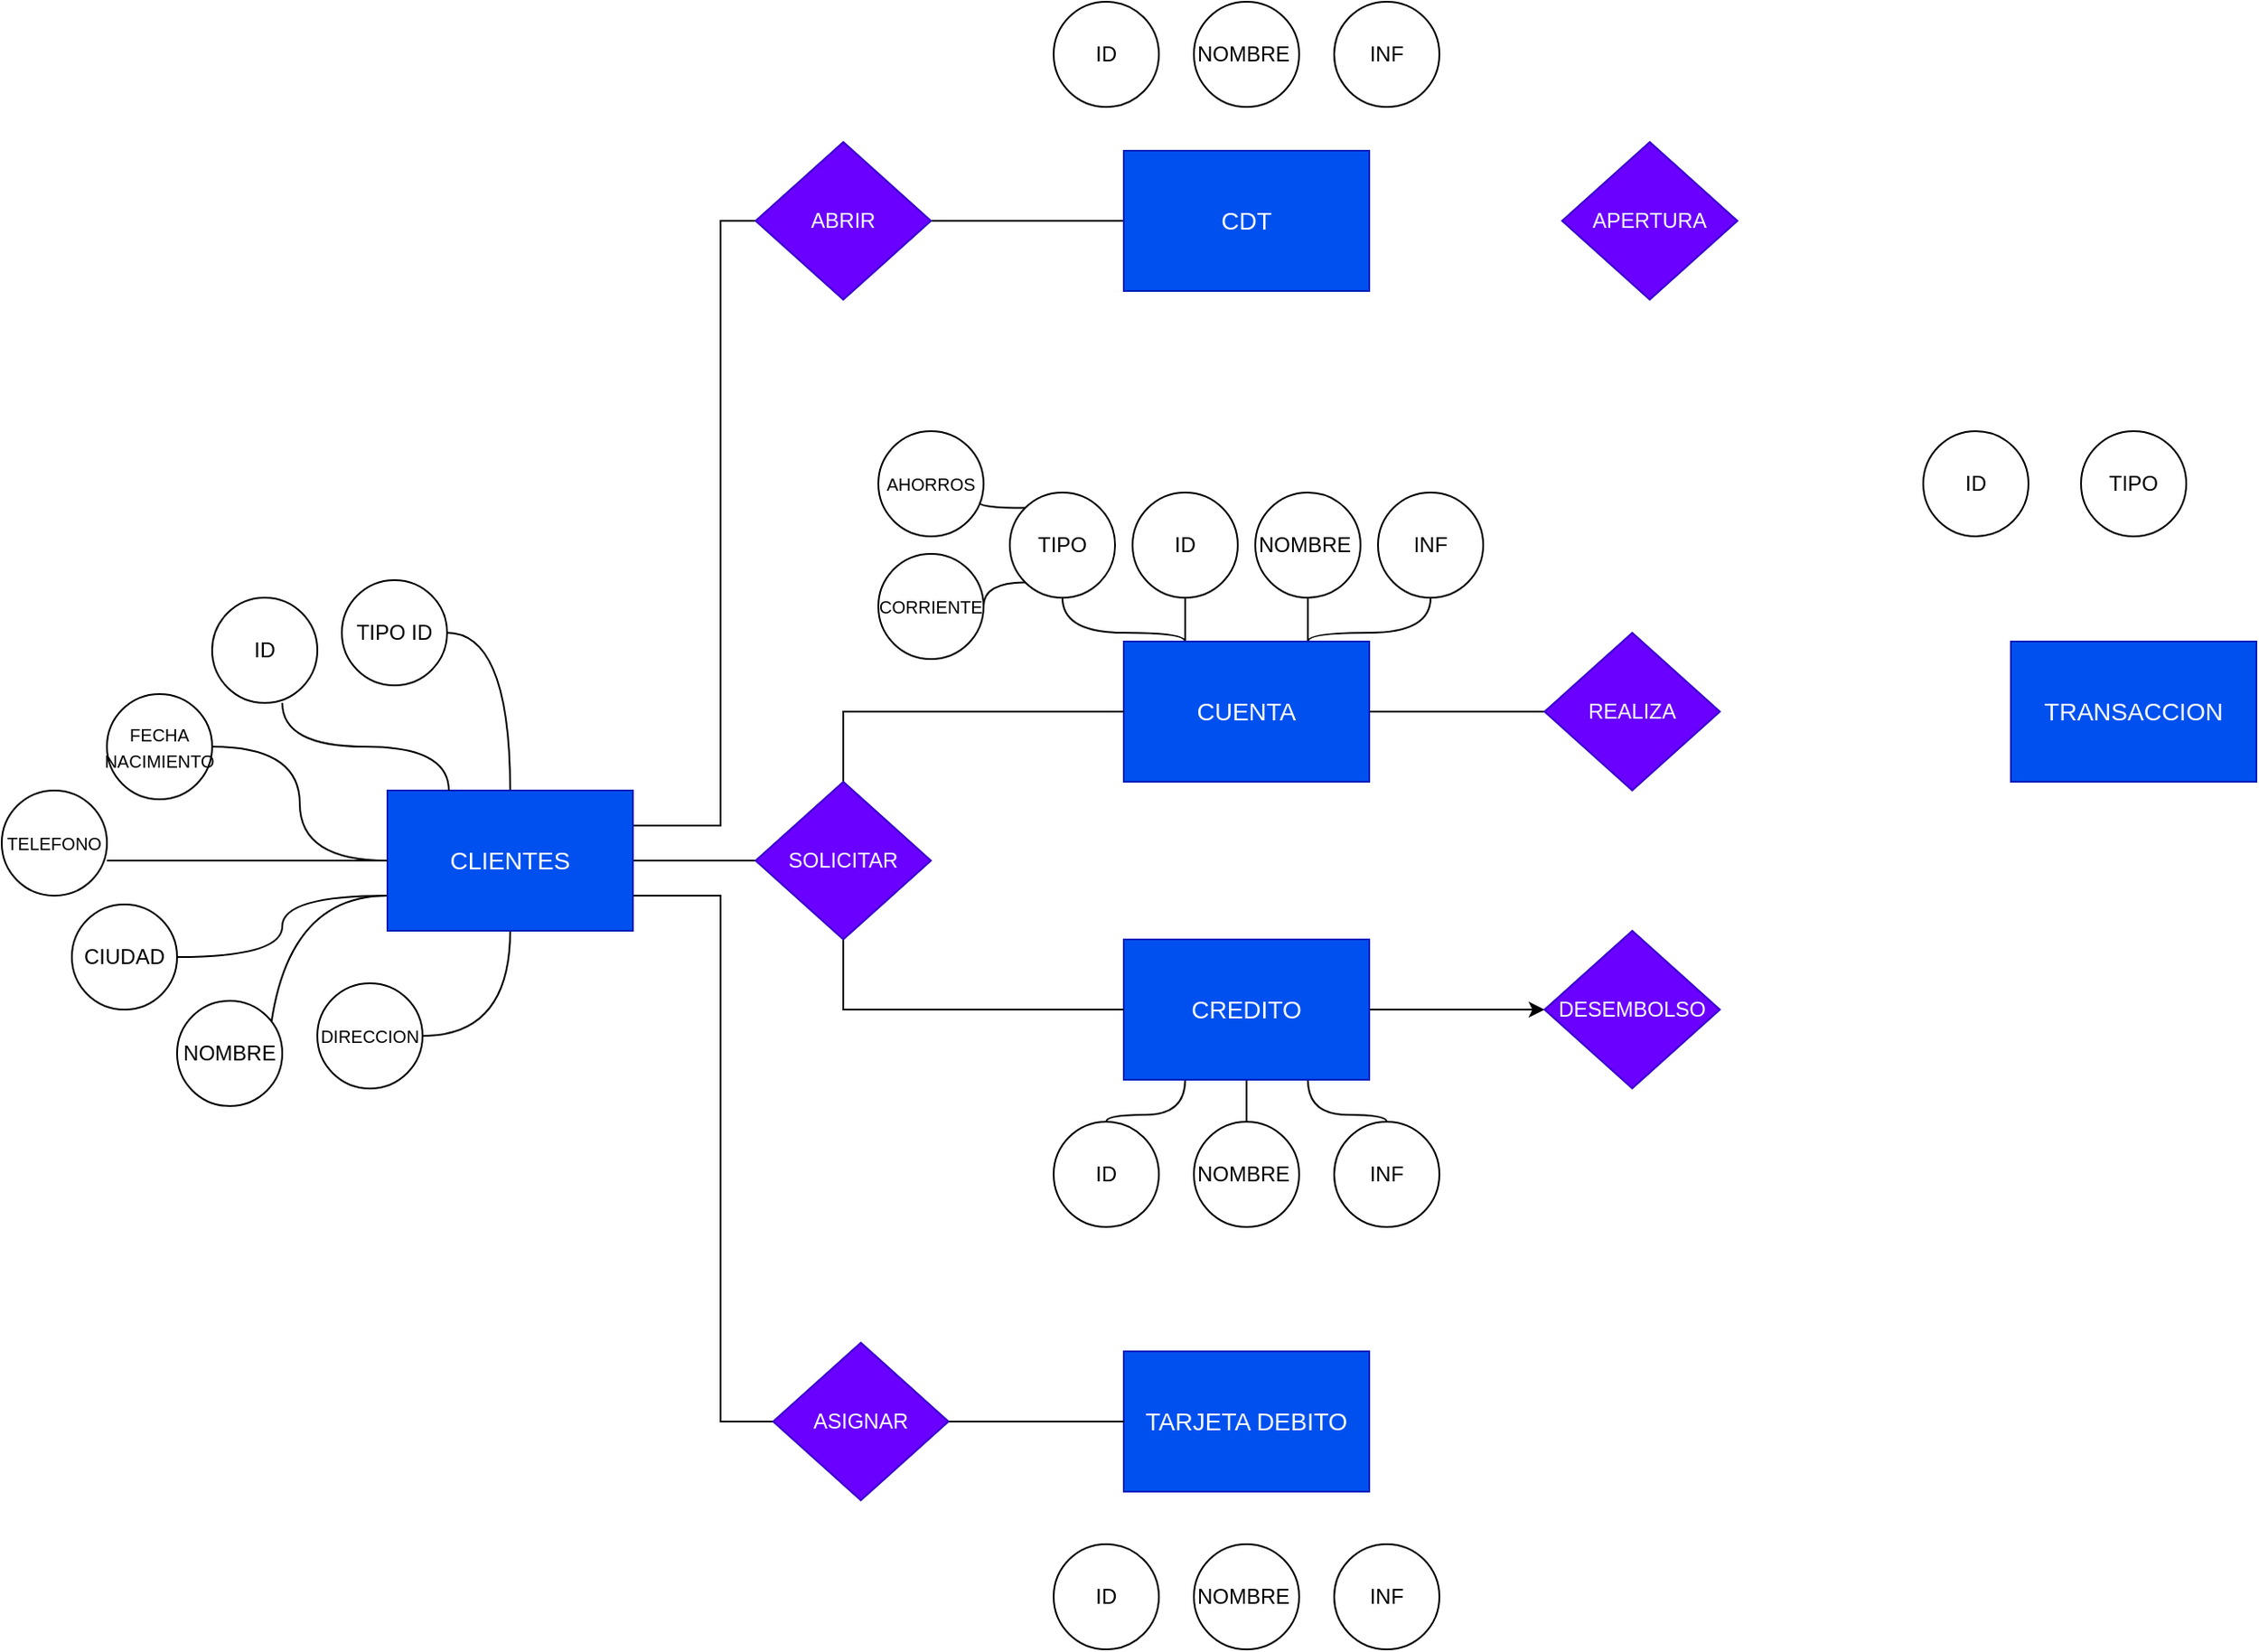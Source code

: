<mxfile version="27.1.6">
  <diagram name="Página-1" id="VmD-yL4hsFWsiunB92W7">
    <mxGraphModel dx="2194" dy="1226" grid="1" gridSize="10" guides="1" tooltips="1" connect="1" arrows="1" fold="1" page="1" pageScale="1" pageWidth="827" pageHeight="1169" background="none" math="0" shadow="0">
      <root>
        <mxCell id="0" />
        <mxCell id="1" parent="0" />
        <mxCell id="uigy-FgtRVpShGd_WQau-39" style="edgeStyle=orthogonalEdgeStyle;rounded=0;orthogonalLoop=1;jettySize=auto;html=1;exitX=0.5;exitY=0;exitDx=0;exitDy=0;entryX=1;entryY=0.5;entryDx=0;entryDy=0;endArrow=none;startFill=0;curved=1;" edge="1" parent="1" source="uigy-FgtRVpShGd_WQau-1" target="uigy-FgtRVpShGd_WQau-33">
          <mxGeometry relative="1" as="geometry" />
        </mxCell>
        <mxCell id="uigy-FgtRVpShGd_WQau-42" style="edgeStyle=orthogonalEdgeStyle;rounded=0;orthogonalLoop=1;jettySize=auto;html=1;exitX=0;exitY=0.75;exitDx=0;exitDy=0;entryX=1;entryY=1;entryDx=0;entryDy=0;endArrow=none;startFill=0;curved=1;" edge="1" parent="1" source="uigy-FgtRVpShGd_WQau-1" target="uigy-FgtRVpShGd_WQau-34">
          <mxGeometry relative="1" as="geometry" />
        </mxCell>
        <mxCell id="uigy-FgtRVpShGd_WQau-45" style="edgeStyle=orthogonalEdgeStyle;rounded=0;orthogonalLoop=1;jettySize=auto;html=1;entryX=1;entryY=0.5;entryDx=0;entryDy=0;endArrow=none;startFill=0;curved=1;" edge="1" parent="1" source="uigy-FgtRVpShGd_WQau-1" target="uigy-FgtRVpShGd_WQau-38">
          <mxGeometry relative="1" as="geometry" />
        </mxCell>
        <mxCell id="uigy-FgtRVpShGd_WQau-81" style="edgeStyle=orthogonalEdgeStyle;rounded=0;orthogonalLoop=1;jettySize=auto;html=1;exitX=1;exitY=0.25;exitDx=0;exitDy=0;entryX=0;entryY=0.5;entryDx=0;entryDy=0;endArrow=none;startFill=0;" edge="1" parent="1" source="uigy-FgtRVpShGd_WQau-1" target="uigy-FgtRVpShGd_WQau-30">
          <mxGeometry relative="1" as="geometry">
            <Array as="points">
              <mxPoint x="480" y="940" />
              <mxPoint x="480" y="595" />
            </Array>
          </mxGeometry>
        </mxCell>
        <mxCell id="uigy-FgtRVpShGd_WQau-155" style="edgeStyle=orthogonalEdgeStyle;rounded=0;orthogonalLoop=1;jettySize=auto;html=1;exitX=0;exitY=0.75;exitDx=0;exitDy=0;entryX=1;entryY=0.5;entryDx=0;entryDy=0;endArrow=none;startFill=0;curved=1;" edge="1" parent="1" source="uigy-FgtRVpShGd_WQau-1" target="uigy-FgtRVpShGd_WQau-37">
          <mxGeometry relative="1" as="geometry" />
        </mxCell>
        <mxCell id="uigy-FgtRVpShGd_WQau-168" style="edgeStyle=orthogonalEdgeStyle;rounded=0;orthogonalLoop=1;jettySize=auto;html=1;entryX=1;entryY=0.5;entryDx=0;entryDy=0;endArrow=none;startFill=0;curved=1;" edge="1" parent="1" source="uigy-FgtRVpShGd_WQau-1" target="uigy-FgtRVpShGd_WQau-35">
          <mxGeometry relative="1" as="geometry" />
        </mxCell>
        <mxCell id="uigy-FgtRVpShGd_WQau-169" style="edgeStyle=orthogonalEdgeStyle;rounded=0;orthogonalLoop=1;jettySize=auto;html=1;entryX=0;entryY=0.5;entryDx=0;entryDy=0;endArrow=none;startFill=0;" edge="1" parent="1" source="uigy-FgtRVpShGd_WQau-1" target="uigy-FgtRVpShGd_WQau-163">
          <mxGeometry relative="1" as="geometry">
            <Array as="points">
              <mxPoint x="470" y="960" />
              <mxPoint x="470" y="960" />
            </Array>
          </mxGeometry>
        </mxCell>
        <mxCell id="uigy-FgtRVpShGd_WQau-178" style="edgeStyle=orthogonalEdgeStyle;rounded=0;orthogonalLoop=1;jettySize=auto;html=1;exitX=1;exitY=0.75;exitDx=0;exitDy=0;entryX=0;entryY=0.5;entryDx=0;entryDy=0;endArrow=none;startFill=0;" edge="1" parent="1" source="uigy-FgtRVpShGd_WQau-1" target="uigy-FgtRVpShGd_WQau-164">
          <mxGeometry relative="1" as="geometry">
            <Array as="points">
              <mxPoint x="480" y="980" />
              <mxPoint x="480" y="1280" />
            </Array>
          </mxGeometry>
        </mxCell>
        <mxCell id="uigy-FgtRVpShGd_WQau-1" value="&lt;font style=&quot;font-size: 14px;&quot;&gt;CLIENTES&lt;/font&gt;" style="rounded=0;whiteSpace=wrap;html=1;fillColor=#0050ef;fontColor=#ffffff;strokeColor=#001DBC;" vertex="1" parent="1">
          <mxGeometry x="290" y="920" width="140" height="80" as="geometry" />
        </mxCell>
        <mxCell id="uigy-FgtRVpShGd_WQau-10" value="NOMBRE&amp;nbsp;" style="ellipse;whiteSpace=wrap;html=1;" vertex="1" parent="1">
          <mxGeometry x="750" y="470" width="60" height="60" as="geometry" />
        </mxCell>
        <mxCell id="uigy-FgtRVpShGd_WQau-12" value="ID" style="ellipse;whiteSpace=wrap;html=1;" vertex="1" parent="1">
          <mxGeometry x="670" y="470" width="60" height="60" as="geometry" />
        </mxCell>
        <mxCell id="uigy-FgtRVpShGd_WQau-13" value="INF" style="ellipse;whiteSpace=wrap;html=1;" vertex="1" parent="1">
          <mxGeometry x="830" y="470" width="60" height="60" as="geometry" />
        </mxCell>
        <mxCell id="uigy-FgtRVpShGd_WQau-173" style="edgeStyle=orthogonalEdgeStyle;rounded=0;orthogonalLoop=1;jettySize=auto;html=1;entryX=0;entryY=0.5;entryDx=0;entryDy=0;endArrow=none;startFill=0;" edge="1" parent="1" source="uigy-FgtRVpShGd_WQau-30" target="uigy-FgtRVpShGd_WQau-161">
          <mxGeometry relative="1" as="geometry" />
        </mxCell>
        <mxCell id="uigy-FgtRVpShGd_WQau-30" value="ABRIR" style="rhombus;whiteSpace=wrap;html=1;fillColor=#6a00ff;fontColor=#ffffff;strokeColor=#3700CC;" vertex="1" parent="1">
          <mxGeometry x="500" y="550" width="100" height="90" as="geometry" />
        </mxCell>
        <mxCell id="uigy-FgtRVpShGd_WQau-32" value="ID" style="ellipse;whiteSpace=wrap;html=1;" vertex="1" parent="1">
          <mxGeometry x="190" y="810" width="60" height="60" as="geometry" />
        </mxCell>
        <mxCell id="uigy-FgtRVpShGd_WQau-33" value="TIPO ID" style="ellipse;whiteSpace=wrap;html=1;" vertex="1" parent="1">
          <mxGeometry x="264" y="800" width="60" height="60" as="geometry" />
        </mxCell>
        <mxCell id="uigy-FgtRVpShGd_WQau-34" value="NOMBRE" style="ellipse;whiteSpace=wrap;html=1;" vertex="1" parent="1">
          <mxGeometry x="170" y="1040" width="60" height="60" as="geometry" />
        </mxCell>
        <mxCell id="uigy-FgtRVpShGd_WQau-35" value="&lt;font style=&quot;font-size: 10px;&quot;&gt;DIRECCION&lt;/font&gt;" style="ellipse;whiteSpace=wrap;html=1;" vertex="1" parent="1">
          <mxGeometry x="250" y="1030" width="60" height="60" as="geometry" />
        </mxCell>
        <mxCell id="uigy-FgtRVpShGd_WQau-36" value="&lt;font style=&quot;font-size: 10px;&quot;&gt;TELEFONO&lt;/font&gt;" style="ellipse;whiteSpace=wrap;html=1;" vertex="1" parent="1">
          <mxGeometry x="70" y="920" width="60" height="60" as="geometry" />
        </mxCell>
        <mxCell id="uigy-FgtRVpShGd_WQau-37" value="CIUDAD" style="ellipse;whiteSpace=wrap;html=1;" vertex="1" parent="1">
          <mxGeometry x="110" y="985" width="60" height="60" as="geometry" />
        </mxCell>
        <mxCell id="uigy-FgtRVpShGd_WQau-38" value="&lt;font style=&quot;font-size: 10px;&quot;&gt;FECHA NACIMIENTO&lt;/font&gt;" style="ellipse;whiteSpace=wrap;html=1;" vertex="1" parent="1">
          <mxGeometry x="130" y="865" width="60" height="60" as="geometry" />
        </mxCell>
        <mxCell id="uigy-FgtRVpShGd_WQau-40" style="edgeStyle=orthogonalEdgeStyle;rounded=0;orthogonalLoop=1;jettySize=auto;html=1;exitX=0.25;exitY=0;exitDx=0;exitDy=0;entryX=0.667;entryY=1;entryDx=0;entryDy=0;entryPerimeter=0;endArrow=none;startFill=0;curved=1;" edge="1" parent="1" source="uigy-FgtRVpShGd_WQau-1" target="uigy-FgtRVpShGd_WQau-32">
          <mxGeometry relative="1" as="geometry" />
        </mxCell>
        <mxCell id="uigy-FgtRVpShGd_WQau-41" style="edgeStyle=orthogonalEdgeStyle;rounded=0;orthogonalLoop=1;jettySize=auto;html=1;exitX=0;exitY=0.5;exitDx=0;exitDy=0;entryX=1;entryY=0.667;entryDx=0;entryDy=0;entryPerimeter=0;endArrow=none;startFill=0;curved=1;" edge="1" parent="1" source="uigy-FgtRVpShGd_WQau-1" target="uigy-FgtRVpShGd_WQau-36">
          <mxGeometry relative="1" as="geometry" />
        </mxCell>
        <mxCell id="uigy-FgtRVpShGd_WQau-48" value="NOMBRE&amp;nbsp;" style="ellipse;whiteSpace=wrap;html=1;" vertex="1" parent="1">
          <mxGeometry x="785" y="750" width="60" height="60" as="geometry" />
        </mxCell>
        <mxCell id="uigy-FgtRVpShGd_WQau-49" value="ID" style="ellipse;whiteSpace=wrap;html=1;" vertex="1" parent="1">
          <mxGeometry x="715" y="750" width="60" height="60" as="geometry" />
        </mxCell>
        <mxCell id="uigy-FgtRVpShGd_WQau-50" value="INF" style="ellipse;whiteSpace=wrap;html=1;" vertex="1" parent="1">
          <mxGeometry x="855" y="750" width="60" height="60" as="geometry" />
        </mxCell>
        <mxCell id="uigy-FgtRVpShGd_WQau-53" value="NOMBRE&amp;nbsp;" style="ellipse;whiteSpace=wrap;html=1;" vertex="1" parent="1">
          <mxGeometry x="750" y="1109" width="60" height="60" as="geometry" />
        </mxCell>
        <mxCell id="uigy-FgtRVpShGd_WQau-54" value="ID" style="ellipse;whiteSpace=wrap;html=1;" vertex="1" parent="1">
          <mxGeometry x="670" y="1109" width="60" height="60" as="geometry" />
        </mxCell>
        <mxCell id="uigy-FgtRVpShGd_WQau-55" value="INF" style="ellipse;whiteSpace=wrap;html=1;" vertex="1" parent="1">
          <mxGeometry x="830" y="1109" width="60" height="60" as="geometry" />
        </mxCell>
        <mxCell id="uigy-FgtRVpShGd_WQau-193" style="edgeStyle=orthogonalEdgeStyle;rounded=0;orthogonalLoop=1;jettySize=auto;html=1;exitX=0;exitY=1;exitDx=0;exitDy=0;entryX=1;entryY=0.5;entryDx=0;entryDy=0;endArrow=none;startFill=0;curved=1;" edge="1" parent="1" source="uigy-FgtRVpShGd_WQau-140" target="uigy-FgtRVpShGd_WQau-148">
          <mxGeometry relative="1" as="geometry" />
        </mxCell>
        <mxCell id="uigy-FgtRVpShGd_WQau-140" value="TIPO" style="ellipse;whiteSpace=wrap;html=1;" vertex="1" parent="1">
          <mxGeometry x="645" y="750" width="60" height="60" as="geometry" />
        </mxCell>
        <mxCell id="uigy-FgtRVpShGd_WQau-144" value="ID" style="ellipse;whiteSpace=wrap;html=1;" vertex="1" parent="1">
          <mxGeometry x="1166" y="715" width="60" height="60" as="geometry" />
        </mxCell>
        <mxCell id="uigy-FgtRVpShGd_WQau-145" value="TIPO" style="ellipse;whiteSpace=wrap;html=1;" vertex="1" parent="1">
          <mxGeometry x="1256" y="715" width="60" height="60" as="geometry" />
        </mxCell>
        <mxCell id="uigy-FgtRVpShGd_WQau-147" value="&lt;font style=&quot;font-size: 10px;&quot;&gt;AHORROS&lt;/font&gt;" style="ellipse;whiteSpace=wrap;html=1;" vertex="1" parent="1">
          <mxGeometry x="570" y="715" width="60" height="60" as="geometry" />
        </mxCell>
        <mxCell id="uigy-FgtRVpShGd_WQau-148" value="&lt;font style=&quot;font-size: 10px;&quot;&gt;CORRIENTE&lt;/font&gt;" style="ellipse;whiteSpace=wrap;html=1;" vertex="1" parent="1">
          <mxGeometry x="570" y="785" width="60" height="60" as="geometry" />
        </mxCell>
        <mxCell id="uigy-FgtRVpShGd_WQau-156" value="&lt;font style=&quot;font-size: 14px;&quot;&gt;TARJETA DEBITO&lt;/font&gt;" style="rounded=0;whiteSpace=wrap;html=1;fillColor=#0050ef;fontColor=#ffffff;strokeColor=#001DBC;" vertex="1" parent="1">
          <mxGeometry x="710" y="1240" width="140" height="80" as="geometry" />
        </mxCell>
        <mxCell id="uigy-FgtRVpShGd_WQau-157" value="&lt;font style=&quot;font-size: 14px;&quot;&gt;TRANSACCION&lt;/font&gt;" style="rounded=0;whiteSpace=wrap;html=1;fillColor=#0050ef;fontColor=#ffffff;strokeColor=#001DBC;" vertex="1" parent="1">
          <mxGeometry x="1216" y="835" width="140" height="80" as="geometry" />
        </mxCell>
        <mxCell id="uigy-FgtRVpShGd_WQau-180" style="edgeStyle=orthogonalEdgeStyle;rounded=0;orthogonalLoop=1;jettySize=auto;html=1;endArrow=none;startFill=0;" edge="1" parent="1" source="uigy-FgtRVpShGd_WQau-159" target="uigy-FgtRVpShGd_WQau-166">
          <mxGeometry relative="1" as="geometry" />
        </mxCell>
        <mxCell id="uigy-FgtRVpShGd_WQau-185" style="edgeStyle=orthogonalEdgeStyle;rounded=0;orthogonalLoop=1;jettySize=auto;html=1;exitX=0.75;exitY=0;exitDx=0;exitDy=0;entryX=0.5;entryY=1;entryDx=0;entryDy=0;endArrow=none;startFill=0;curved=1;" edge="1" parent="1" source="uigy-FgtRVpShGd_WQau-159" target="uigy-FgtRVpShGd_WQau-50">
          <mxGeometry relative="1" as="geometry">
            <Array as="points">
              <mxPoint x="815" y="830" />
              <mxPoint x="885" y="830" />
            </Array>
          </mxGeometry>
        </mxCell>
        <mxCell id="uigy-FgtRVpShGd_WQau-186" style="edgeStyle=orthogonalEdgeStyle;rounded=0;orthogonalLoop=1;jettySize=auto;html=1;exitX=0.75;exitY=0;exitDx=0;exitDy=0;entryX=0.5;entryY=1;entryDx=0;entryDy=0;endArrow=none;startFill=0;" edge="1" parent="1" source="uigy-FgtRVpShGd_WQau-159" target="uigy-FgtRVpShGd_WQau-48">
          <mxGeometry relative="1" as="geometry" />
        </mxCell>
        <mxCell id="uigy-FgtRVpShGd_WQau-187" style="edgeStyle=orthogonalEdgeStyle;rounded=0;orthogonalLoop=1;jettySize=auto;html=1;exitX=0.25;exitY=0;exitDx=0;exitDy=0;entryX=0.5;entryY=1;entryDx=0;entryDy=0;endArrow=none;startFill=0;" edge="1" parent="1" source="uigy-FgtRVpShGd_WQau-159" target="uigy-FgtRVpShGd_WQau-49">
          <mxGeometry relative="1" as="geometry" />
        </mxCell>
        <mxCell id="uigy-FgtRVpShGd_WQau-188" style="edgeStyle=orthogonalEdgeStyle;rounded=0;orthogonalLoop=1;jettySize=auto;html=1;exitX=0.25;exitY=0;exitDx=0;exitDy=0;entryX=0.5;entryY=1;entryDx=0;entryDy=0;curved=1;endArrow=none;startFill=0;" edge="1" parent="1" source="uigy-FgtRVpShGd_WQau-159" target="uigy-FgtRVpShGd_WQau-140">
          <mxGeometry relative="1" as="geometry">
            <Array as="points">
              <mxPoint x="745" y="830" />
              <mxPoint x="675" y="830" />
            </Array>
          </mxGeometry>
        </mxCell>
        <mxCell id="uigy-FgtRVpShGd_WQau-159" value="&lt;font style=&quot;font-size: 14px;&quot;&gt;CUENTA&lt;/font&gt;" style="rounded=0;whiteSpace=wrap;html=1;fillColor=#0050ef;fontColor=#ffffff;strokeColor=#001DBC;" vertex="1" parent="1">
          <mxGeometry x="710" y="835" width="140" height="80" as="geometry" />
        </mxCell>
        <mxCell id="uigy-FgtRVpShGd_WQau-181" style="edgeStyle=orthogonalEdgeStyle;rounded=0;orthogonalLoop=1;jettySize=auto;html=1;" edge="1" parent="1" source="uigy-FgtRVpShGd_WQau-160" target="uigy-FgtRVpShGd_WQau-165">
          <mxGeometry relative="1" as="geometry" />
        </mxCell>
        <mxCell id="uigy-FgtRVpShGd_WQau-182" style="edgeStyle=orthogonalEdgeStyle;rounded=0;orthogonalLoop=1;jettySize=auto;html=1;entryX=0.5;entryY=0;entryDx=0;entryDy=0;endArrow=none;startFill=0;" edge="1" parent="1" source="uigy-FgtRVpShGd_WQau-160" target="uigy-FgtRVpShGd_WQau-53">
          <mxGeometry relative="1" as="geometry" />
        </mxCell>
        <mxCell id="uigy-FgtRVpShGd_WQau-183" style="edgeStyle=orthogonalEdgeStyle;rounded=0;orthogonalLoop=1;jettySize=auto;html=1;exitX=0.75;exitY=1;exitDx=0;exitDy=0;entryX=0.5;entryY=0;entryDx=0;entryDy=0;endArrow=none;startFill=0;curved=1;" edge="1" parent="1" source="uigy-FgtRVpShGd_WQau-160" target="uigy-FgtRVpShGd_WQau-55">
          <mxGeometry relative="1" as="geometry" />
        </mxCell>
        <mxCell id="uigy-FgtRVpShGd_WQau-184" style="edgeStyle=orthogonalEdgeStyle;rounded=0;orthogonalLoop=1;jettySize=auto;html=1;exitX=0.25;exitY=1;exitDx=0;exitDy=0;entryX=0.5;entryY=0;entryDx=0;entryDy=0;curved=1;endArrow=none;startFill=0;" edge="1" parent="1" source="uigy-FgtRVpShGd_WQau-160" target="uigy-FgtRVpShGd_WQau-54">
          <mxGeometry relative="1" as="geometry" />
        </mxCell>
        <mxCell id="uigy-FgtRVpShGd_WQau-160" value="&lt;font style=&quot;font-size: 14px;&quot;&gt;CREDITO&lt;/font&gt;" style="rounded=0;whiteSpace=wrap;html=1;fillColor=#0050ef;fontColor=#ffffff;strokeColor=#001DBC;" vertex="1" parent="1">
          <mxGeometry x="710" y="1005" width="140" height="80" as="geometry" />
        </mxCell>
        <mxCell id="uigy-FgtRVpShGd_WQau-161" value="&lt;font style=&quot;font-size: 14px;&quot;&gt;CDT&lt;/font&gt;" style="rounded=0;whiteSpace=wrap;html=1;fillColor=#0050ef;fontColor=#ffffff;strokeColor=#001DBC;" vertex="1" parent="1">
          <mxGeometry x="710" y="555" width="140" height="80" as="geometry" />
        </mxCell>
        <mxCell id="uigy-FgtRVpShGd_WQau-171" style="edgeStyle=orthogonalEdgeStyle;rounded=0;orthogonalLoop=1;jettySize=auto;html=1;endArrow=none;startFill=0;" edge="1" parent="1" source="uigy-FgtRVpShGd_WQau-163" target="uigy-FgtRVpShGd_WQau-160">
          <mxGeometry relative="1" as="geometry">
            <Array as="points">
              <mxPoint x="550" y="1045" />
            </Array>
          </mxGeometry>
        </mxCell>
        <mxCell id="uigy-FgtRVpShGd_WQau-172" style="edgeStyle=orthogonalEdgeStyle;rounded=0;orthogonalLoop=1;jettySize=auto;html=1;entryX=0;entryY=0.5;entryDx=0;entryDy=0;endArrow=none;startFill=0;" edge="1" parent="1" source="uigy-FgtRVpShGd_WQau-163" target="uigy-FgtRVpShGd_WQau-159">
          <mxGeometry relative="1" as="geometry">
            <Array as="points">
              <mxPoint x="550" y="875" />
            </Array>
          </mxGeometry>
        </mxCell>
        <mxCell id="uigy-FgtRVpShGd_WQau-163" value="SOLICITAR" style="rhombus;whiteSpace=wrap;html=1;fillColor=#6a00ff;fontColor=#ffffff;strokeColor=#3700CC;" vertex="1" parent="1">
          <mxGeometry x="500" y="915" width="100" height="90" as="geometry" />
        </mxCell>
        <mxCell id="uigy-FgtRVpShGd_WQau-179" style="edgeStyle=orthogonalEdgeStyle;rounded=0;orthogonalLoop=1;jettySize=auto;html=1;endArrow=none;startFill=0;" edge="1" parent="1" source="uigy-FgtRVpShGd_WQau-164" target="uigy-FgtRVpShGd_WQau-156">
          <mxGeometry relative="1" as="geometry" />
        </mxCell>
        <mxCell id="uigy-FgtRVpShGd_WQau-164" value="ASIGNAR" style="rhombus;whiteSpace=wrap;html=1;fillColor=#6a00ff;fontColor=#ffffff;strokeColor=#3700CC;" vertex="1" parent="1">
          <mxGeometry x="510" y="1235" width="100" height="90" as="geometry" />
        </mxCell>
        <mxCell id="uigy-FgtRVpShGd_WQau-165" value="DESEMBOLSO" style="rhombus;whiteSpace=wrap;html=1;fillColor=#6a00ff;fontColor=#ffffff;strokeColor=#3700CC;" vertex="1" parent="1">
          <mxGeometry x="950" y="1000" width="100" height="90" as="geometry" />
        </mxCell>
        <mxCell id="uigy-FgtRVpShGd_WQau-166" value="REALIZA" style="rhombus;whiteSpace=wrap;html=1;fillColor=#6a00ff;fontColor=#ffffff;strokeColor=#3700CC;" vertex="1" parent="1">
          <mxGeometry x="950" y="830" width="100" height="90" as="geometry" />
        </mxCell>
        <mxCell id="uigy-FgtRVpShGd_WQau-167" value="APERTURA" style="rhombus;whiteSpace=wrap;html=1;fillColor=#6a00ff;fontColor=#ffffff;strokeColor=#3700CC;" vertex="1" parent="1">
          <mxGeometry x="960" y="550" width="100" height="90" as="geometry" />
        </mxCell>
        <mxCell id="uigy-FgtRVpShGd_WQau-175" value="NOMBRE&amp;nbsp;" style="ellipse;whiteSpace=wrap;html=1;" vertex="1" parent="1">
          <mxGeometry x="750" y="1350" width="60" height="60" as="geometry" />
        </mxCell>
        <mxCell id="uigy-FgtRVpShGd_WQau-176" value="ID" style="ellipse;whiteSpace=wrap;html=1;" vertex="1" parent="1">
          <mxGeometry x="670" y="1350" width="60" height="60" as="geometry" />
        </mxCell>
        <mxCell id="uigy-FgtRVpShGd_WQau-177" value="INF" style="ellipse;whiteSpace=wrap;html=1;" vertex="1" parent="1">
          <mxGeometry x="830" y="1350" width="60" height="60" as="geometry" />
        </mxCell>
        <mxCell id="uigy-FgtRVpShGd_WQau-192" style="edgeStyle=orthogonalEdgeStyle;rounded=0;orthogonalLoop=1;jettySize=auto;html=1;exitX=0;exitY=0;exitDx=0;exitDy=0;entryX=0.962;entryY=0.679;entryDx=0;entryDy=0;entryPerimeter=0;endArrow=none;startFill=0;curved=1;" edge="1" parent="1" source="uigy-FgtRVpShGd_WQau-140" target="uigy-FgtRVpShGd_WQau-147">
          <mxGeometry relative="1" as="geometry" />
        </mxCell>
      </root>
    </mxGraphModel>
  </diagram>
</mxfile>
